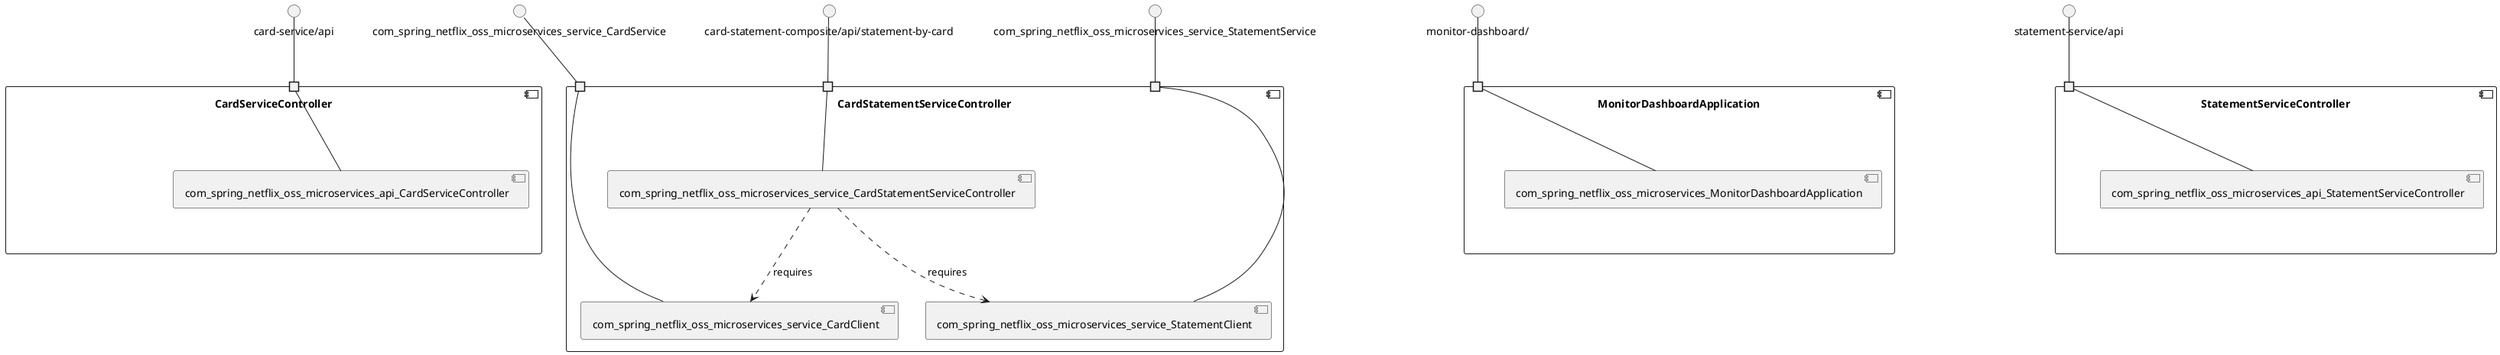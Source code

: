 @startuml
skinparam fixCircleLabelOverlapping true
skinparam componentStyle uml2
component "CardServiceController\n\n\n\n\n\n" {
[com_spring_netflix_oss_microservices_api_CardServiceController]
portin " " as CardServiceController_requires_card_service_api
"CardServiceController_requires_card_service_api"--[com_spring_netflix_oss_microservices_api_CardServiceController]
}
interface "card-service/api" as interface.card_service_api
interface.card_service_api--"CardServiceController_requires_card_service_api"
component "CardStatementServiceController\n\n\n\n\n\n" {
[com_spring_netflix_oss_microservices_service_StatementClient]
[com_spring_netflix_oss_microservices_service_CardClient]
[com_spring_netflix_oss_microservices_service_CardStatementServiceController]
portin " " as CardStatementServiceController_requires_com_spring_netflix_oss_microservices_service_CardService
portin " " as CardStatementServiceController_requires_card_statement_composite_api_statement_by_card
portin " " as CardStatementServiceController_requires_com_spring_netflix_oss_microservices_service_StatementService
[com_spring_netflix_oss_microservices_service_CardStatementServiceController]..>[com_spring_netflix_oss_microservices_service_CardClient] : requires
[com_spring_netflix_oss_microservices_service_CardStatementServiceController]..>[com_spring_netflix_oss_microservices_service_StatementClient] : requires
"CardStatementServiceController_requires_com_spring_netflix_oss_microservices_service_CardService"--[com_spring_netflix_oss_microservices_service_CardClient]
"CardStatementServiceController_requires_card_statement_composite_api_statement_by_card"--[com_spring_netflix_oss_microservices_service_CardStatementServiceController]
"CardStatementServiceController_requires_com_spring_netflix_oss_microservices_service_StatementService"--[com_spring_netflix_oss_microservices_service_StatementClient]
}
interface "card-statement-composite/api/statement-by-card" as interface.card_statement_composite_api_statement_by_card
interface.card_statement_composite_api_statement_by_card--"CardStatementServiceController_requires_card_statement_composite_api_statement_by_card"
interface "com_spring_netflix_oss_microservices_service_CardService" as interface.com_spring_netflix_oss_microservices_service_CardService
interface.com_spring_netflix_oss_microservices_service_CardService--"CardStatementServiceController_requires_com_spring_netflix_oss_microservices_service_CardService"
interface "com_spring_netflix_oss_microservices_service_StatementService" as interface.com_spring_netflix_oss_microservices_service_StatementService
interface.com_spring_netflix_oss_microservices_service_StatementService--"CardStatementServiceController_requires_com_spring_netflix_oss_microservices_service_StatementService"
component "MonitorDashboardApplication\n\n\n\n\n\n" {
[com_spring_netflix_oss_microservices_MonitorDashboardApplication]
portin " " as MonitorDashboardApplication_requires_monitor_dashboard_
"MonitorDashboardApplication_requires_monitor_dashboard_"--[com_spring_netflix_oss_microservices_MonitorDashboardApplication]
}
interface "monitor-dashboard/" as interface.monitor_dashboard_
interface.monitor_dashboard_--"MonitorDashboardApplication_requires_monitor_dashboard_"
component "StatementServiceController\n\n\n\n\n\n" {
[com_spring_netflix_oss_microservices_api_StatementServiceController]
portin " " as StatementServiceController_requires_statement_service_api
"StatementServiceController_requires_statement_service_api"--[com_spring_netflix_oss_microservices_api_StatementServiceController]
}
interface "statement-service/api" as interface.statement_service_api
interface.statement_service_api--"StatementServiceController_requires_statement_service_api"

@enduml
